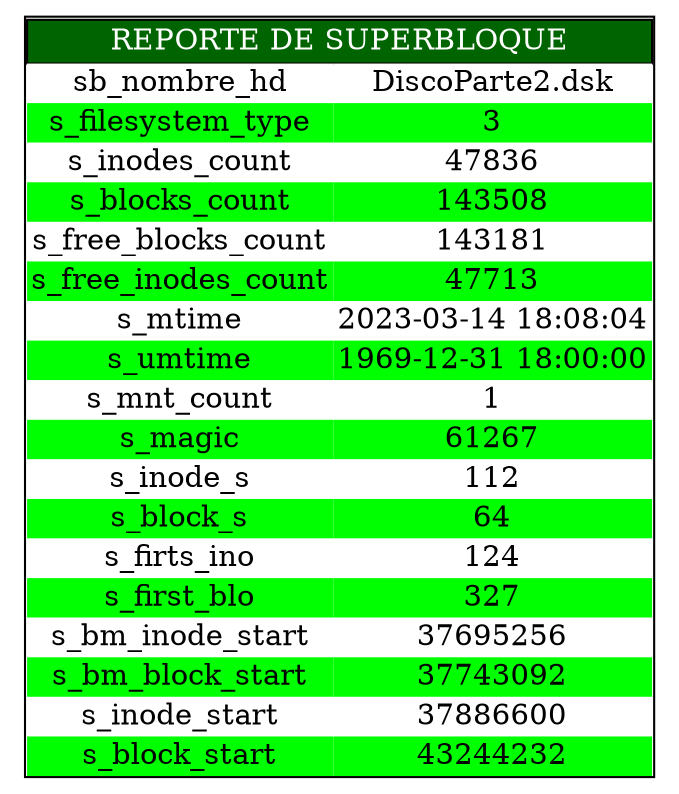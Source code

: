 digraph G {
node[shape=none]
start[label=<<table CELLSPACING="0"><tr><td colspan="2" bgcolor="darkgreen"><font color="white">REPORTE DE SUPERBLOQUE</font></td></tr><tr><td bgcolor="white" border="0">sb_nombre_hd</td><td bgcolor="white" border="0">DiscoParte2.dsk</td>)</tr><tr><td bgcolor="green" border="0">s_filesystem_type</td><td bgcolor="green" border="0">3</td>)</tr><tr><td bgcolor="white" border="0">s_inodes_count</td><td bgcolor="white" border="0">47836</td>)</tr><tr><td bgcolor="green" border="0">s_blocks_count</td><td bgcolor="green" border="0">143508</td>)</tr><tr><td bgcolor="white" border="0">s_free_blocks_count</td><td bgcolor="white" border="0">143181</td>)</tr><tr><td bgcolor="green" border="0">s_free_inodes_count</td><td bgcolor="green" border="0">47713</td>)</tr><tr><td bgcolor="white" border="0">s_mtime</td><td bgcolor="white" border="0">2023-03-14 18:08:04</td>)</tr><tr><td bgcolor="green" border="0">s_umtime</td><td bgcolor="green" border="0">1969-12-31 18:00:00</td>)</tr><tr><td bgcolor="white" border="0">s_mnt_count</td><td bgcolor="white" border="0">1</td>)</tr><tr><td bgcolor="green" border="0">s_magic</td><td bgcolor="green" border="0">61267</td>)</tr><tr><td bgcolor="white" border="0">s_inode_s</td><td bgcolor="white" border="0">112</td>)</tr><tr><td bgcolor="green" border="0">s_block_s</td><td bgcolor="green" border="0">64</td>)</tr><tr><td bgcolor="white" border="0">s_firts_ino</td><td bgcolor="white" border="0">124</td>)</tr><tr><td bgcolor="green" border="0">s_first_blo</td><td bgcolor="green" border="0">327</td>)</tr><tr><td bgcolor="white" border="0">s_bm_inode_start</td><td bgcolor="white" border="0">37695256</td>)</tr><tr><td bgcolor="green" border="0">s_bm_block_start</td><td bgcolor="green" border="0">37743092</td>)</tr><tr><td bgcolor="white" border="0">s_inode_start</td><td bgcolor="white" border="0">37886600</td>)</tr><tr><td bgcolor="green" border="0">s_block_start</td><td bgcolor="green" border="0">43244232</td>)</tr></table>>];}